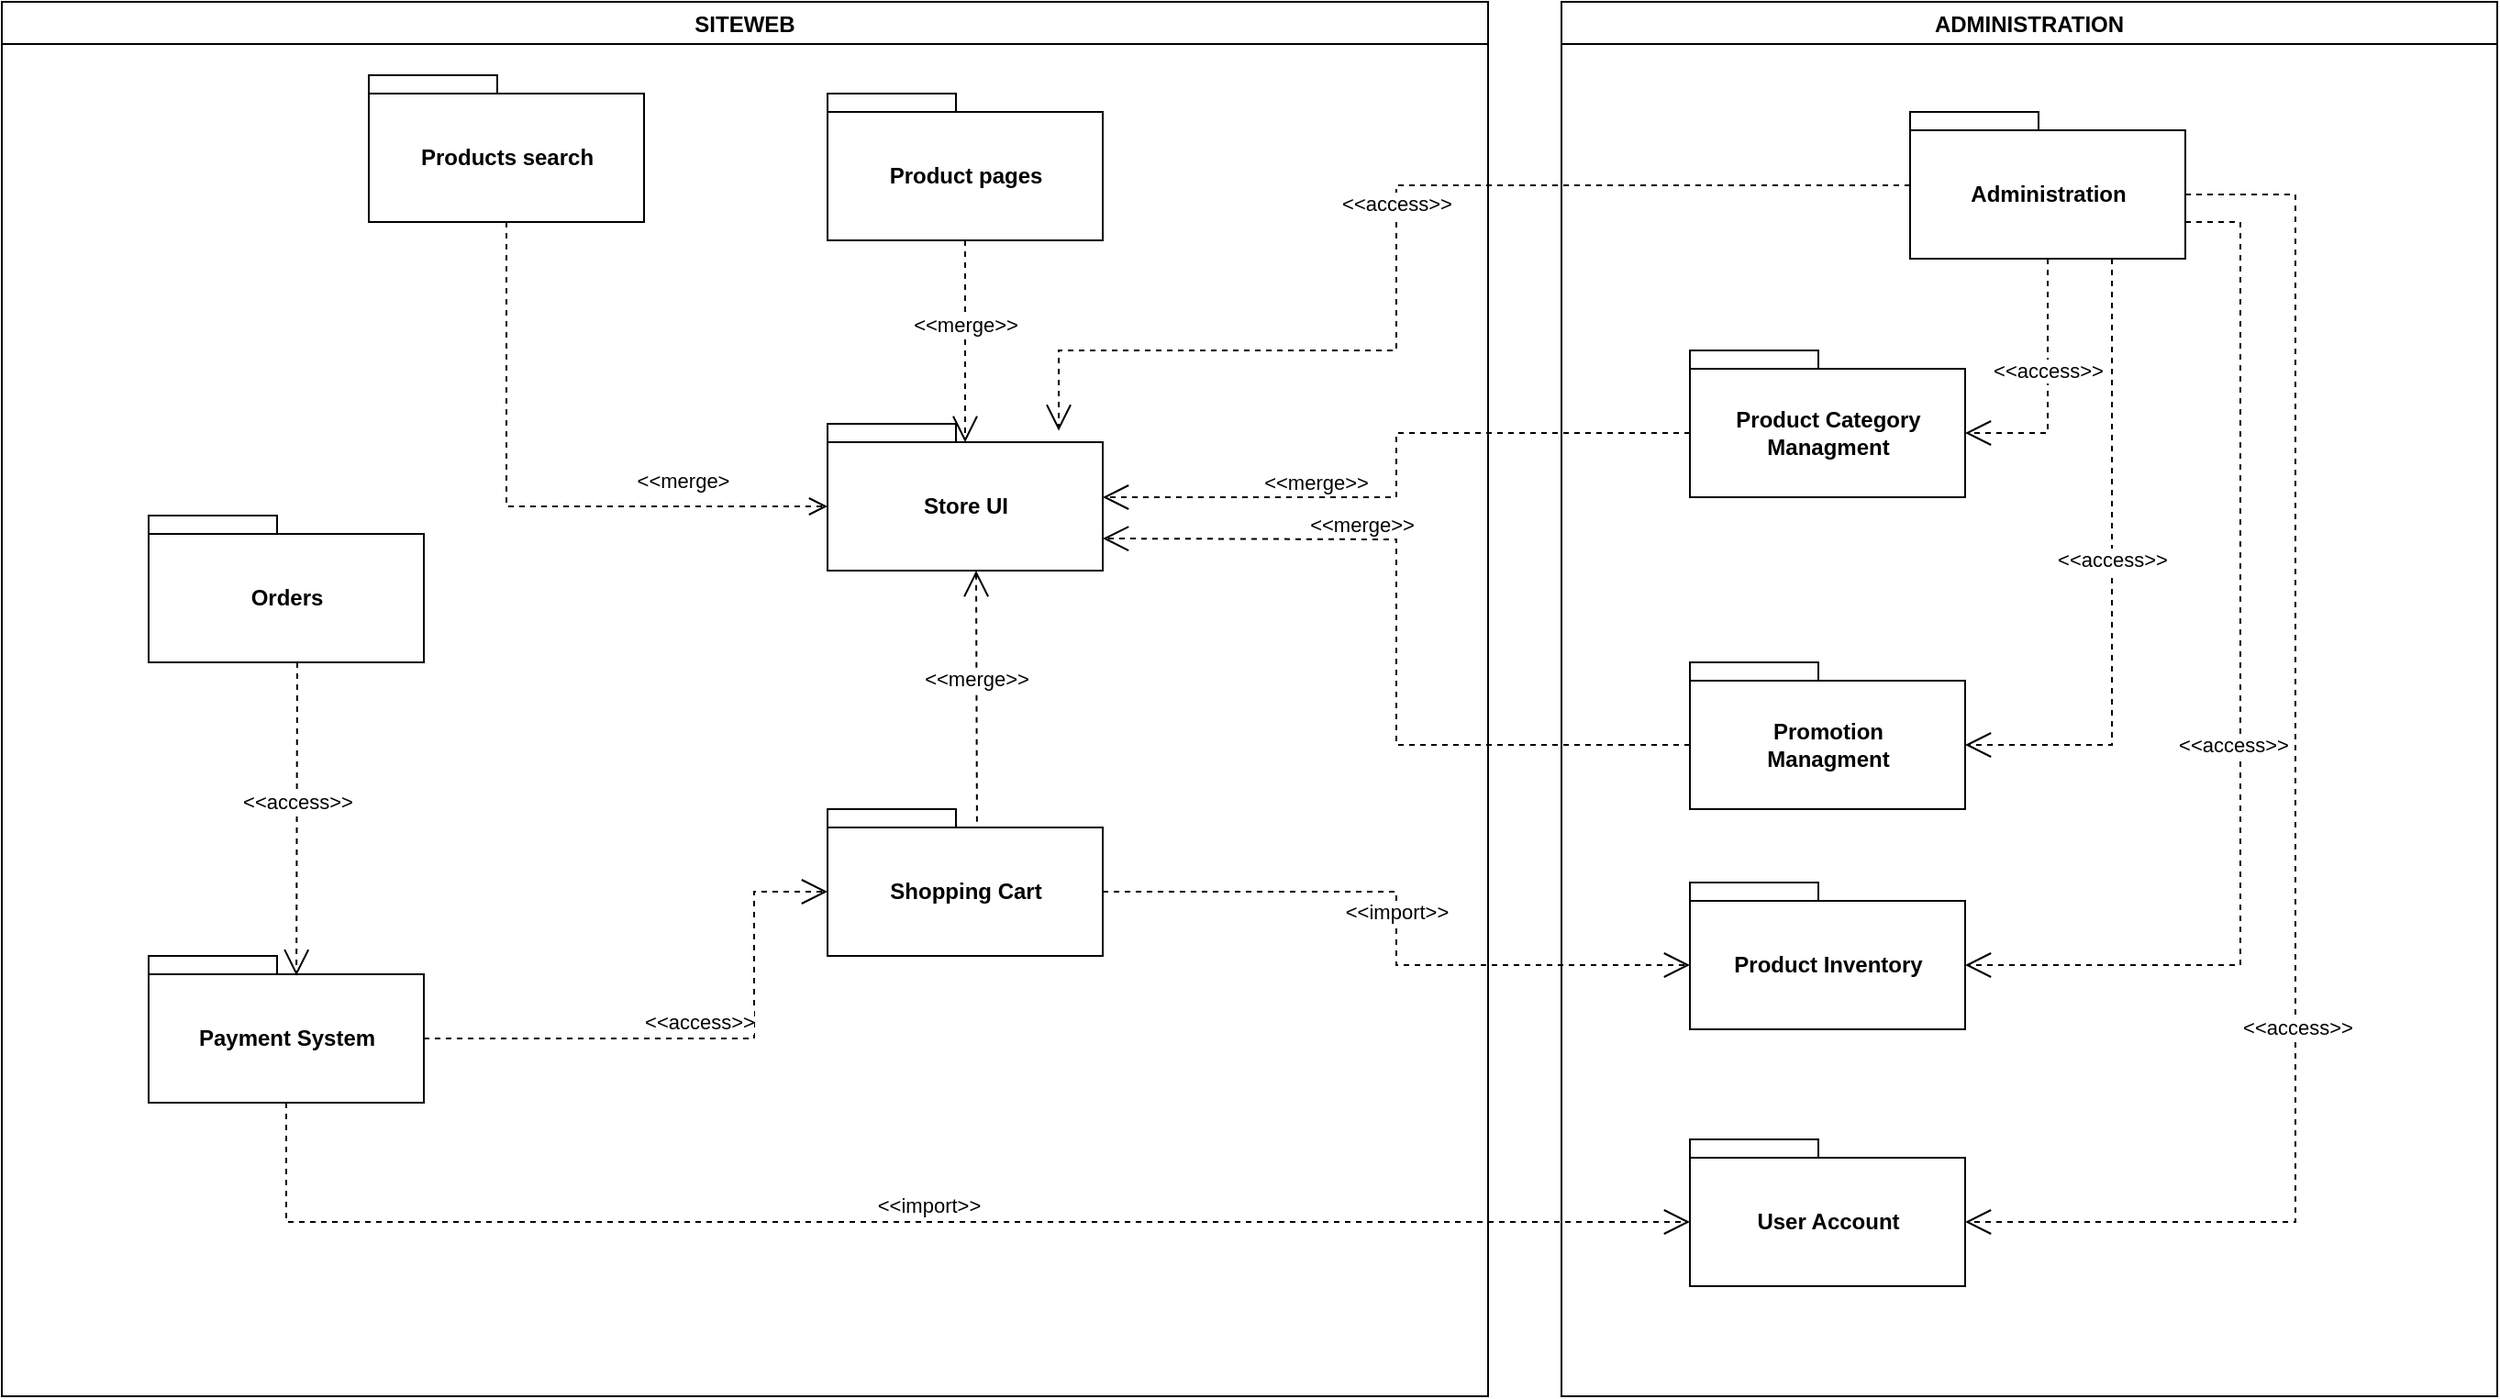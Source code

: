 <mxfile version="17.4.0" type="github">
  <diagram id="H88vbu2F5iCE0-_oEWzY" name="Page-1">
    <mxGraphModel dx="2424" dy="2037" grid="1" gridSize="10" guides="1" tooltips="1" connect="1" arrows="1" fold="1" page="1" pageScale="1" pageWidth="827" pageHeight="1169" math="0" shadow="0">
      <root>
        <mxCell id="0" />
        <mxCell id="1" parent="0" />
        <mxCell id="xVnecakKS6y9IhjQjkrB-11" value="&amp;lt;&amp;lt;import&amp;gt;&amp;gt;" style="edgeStyle=none;html=1;endArrow=open;endSize=12;dashed=1;verticalAlign=bottom;rounded=0;entryX=0;entryY=0;entryDx=0;entryDy=45;entryPerimeter=0;exitX=0.5;exitY=1;exitDx=0;exitDy=0;exitPerimeter=0;" parent="1" source="xVnecakKS6y9IhjQjkrB-2" target="xVnecakKS6y9IhjQjkrB-8" edge="1">
          <mxGeometry width="160" relative="1" as="geometry">
            <mxPoint x="170" y="484" as="sourcePoint" />
            <mxPoint x="220" y="580" as="targetPoint" />
            <Array as="points">
              <mxPoint x="-425" y="625" />
            </Array>
          </mxGeometry>
        </mxCell>
        <mxCell id="xVnecakKS6y9IhjQjkrB-13" value="&amp;lt;&amp;lt;import&amp;gt;&amp;gt;" style="edgeStyle=none;html=1;endArrow=open;endSize=12;dashed=1;verticalAlign=bottom;rounded=0;entryX=0;entryY=0;entryDx=0;entryDy=45;entryPerimeter=0;exitX=0;exitY=0;exitDx=150;exitDy=45;exitPerimeter=0;" parent="1" source="xVnecakKS6y9IhjQjkrB-6" target="xVnecakKS6y9IhjQjkrB-12" edge="1">
          <mxGeometry width="160" relative="1" as="geometry">
            <mxPoint x="270" y="410" as="sourcePoint" />
            <mxPoint x="430" y="410" as="targetPoint" />
            <Array as="points">
              <mxPoint x="180" y="445" />
              <mxPoint x="180" y="485" />
            </Array>
          </mxGeometry>
        </mxCell>
        <mxCell id="xVnecakKS6y9IhjQjkrB-20" value="&amp;lt;&amp;lt;access&amp;gt;&amp;gt;" style="edgeStyle=none;html=1;endArrow=open;endSize=12;dashed=1;verticalAlign=bottom;rounded=0;entryX=0.84;entryY=0.047;entryDx=0;entryDy=0;entryPerimeter=0;" parent="1" target="xVnecakKS6y9IhjQjkrB-14" edge="1">
          <mxGeometry width="160" relative="1" as="geometry">
            <mxPoint x="460" y="60" as="sourcePoint" />
            <mxPoint x="30" y="220" as="targetPoint" />
            <Array as="points">
              <mxPoint x="180" y="60" />
              <mxPoint x="180" y="150" />
              <mxPoint x="-4" y="150" />
            </Array>
          </mxGeometry>
        </mxCell>
        <mxCell id="xVnecakKS6y9IhjQjkrB-22" value="&amp;lt;&amp;lt;merge&amp;gt;&amp;gt;" style="edgeStyle=none;html=1;endArrow=open;endSize=12;dashed=1;verticalAlign=bottom;rounded=0;entryX=0;entryY=0;entryDx=150;entryDy=62.5;entryPerimeter=0;exitX=0;exitY=0;exitDx=0;exitDy=45;exitPerimeter=0;" parent="1" source="xVnecakKS6y9IhjQjkrB-4" target="xVnecakKS6y9IhjQjkrB-14" edge="1">
          <mxGeometry x="0.348" y="1" width="160" relative="1" as="geometry">
            <mxPoint x="434" y="130" as="sourcePoint" />
            <mxPoint x="433.3" y="226" as="targetPoint" />
            <Array as="points">
              <mxPoint x="180" y="365" />
              <mxPoint x="180" y="253" />
            </Array>
            <mxPoint as="offset" />
          </mxGeometry>
        </mxCell>
        <mxCell id="OjAhgf_gLrIJjrnwMmez-1" value="SITEWEB" style="swimlane;" parent="1" vertex="1">
          <mxGeometry x="-580" y="-40" width="810" height="760" as="geometry" />
        </mxCell>
        <mxCell id="xVnecakKS6y9IhjQjkrB-2" value="Payment System" style="shape=folder;fontStyle=1;tabWidth=70;tabHeight=10;tabPosition=left;html=1;boundedLbl=1;" parent="OjAhgf_gLrIJjrnwMmez-1" vertex="1">
          <mxGeometry x="80" y="520" width="150" height="80" as="geometry" />
        </mxCell>
        <mxCell id="xVnecakKS6y9IhjQjkrB-7" value="Orders" style="shape=folder;fontStyle=1;tabWidth=70;tabHeight=10;tabPosition=left;html=1;boundedLbl=1;" parent="OjAhgf_gLrIJjrnwMmez-1" vertex="1">
          <mxGeometry x="80" y="280" width="150" height="80" as="geometry" />
        </mxCell>
        <mxCell id="xVnecakKS6y9IhjQjkrB-9" value="&amp;lt;&amp;lt;access&amp;gt;&amp;gt;" style="edgeStyle=none;html=1;endArrow=open;endSize=12;dashed=1;verticalAlign=bottom;rounded=0;entryX=0.537;entryY=0.134;entryDx=0;entryDy=0;entryPerimeter=0;" parent="OjAhgf_gLrIJjrnwMmez-1" edge="1" target="xVnecakKS6y9IhjQjkrB-2">
          <mxGeometry width="160" relative="1" as="geometry">
            <mxPoint x="161" y="360" as="sourcePoint" />
            <mxPoint x="155" y="520" as="targetPoint" />
            <Array as="points" />
          </mxGeometry>
        </mxCell>
        <mxCell id="xVnecakKS6y9IhjQjkrB-1" value="Products search" style="shape=folder;fontStyle=1;tabWidth=70;tabHeight=10;tabPosition=left;html=1;boundedLbl=1;" parent="OjAhgf_gLrIJjrnwMmez-1" vertex="1">
          <mxGeometry x="200" y="40" width="150" height="80" as="geometry" />
        </mxCell>
        <mxCell id="xVnecakKS6y9IhjQjkrB-5" value="Product pages" style="shape=folder;fontStyle=1;tabWidth=70;tabHeight=10;tabPosition=left;html=1;boundedLbl=1;" parent="OjAhgf_gLrIJjrnwMmez-1" vertex="1">
          <mxGeometry x="450" y="50" width="150" height="80" as="geometry" />
        </mxCell>
        <mxCell id="xVnecakKS6y9IhjQjkrB-6" value="Shopping Cart" style="shape=folder;fontStyle=1;tabWidth=70;tabHeight=10;tabPosition=left;html=1;boundedLbl=1;" parent="OjAhgf_gLrIJjrnwMmez-1" vertex="1">
          <mxGeometry x="450" y="440" width="150" height="80" as="geometry" />
        </mxCell>
        <mxCell id="xVnecakKS6y9IhjQjkrB-14" value="Store UI" style="shape=folder;fontStyle=1;tabWidth=70;tabHeight=10;tabPosition=left;html=1;boundedLbl=1;" parent="OjAhgf_gLrIJjrnwMmez-1" vertex="1">
          <mxGeometry x="450" y="230" width="150" height="80" as="geometry" />
        </mxCell>
        <mxCell id="xVnecakKS6y9IhjQjkrB-15" value="&lt;span style=&quot;background-color: transparent&quot;&gt;&amp;lt;&amp;lt;merge&amp;gt;&lt;/span&gt;" style="endArrow=open;startArrow=none;endFill=0;startFill=0;endSize=8;html=1;verticalAlign=bottom;dashed=1;labelBackgroundColor=none;rounded=0;exitX=0.5;exitY=1;exitDx=0;exitDy=0;exitPerimeter=0;entryX=0;entryY=0;entryDx=0;entryDy=45;entryPerimeter=0;" parent="OjAhgf_gLrIJjrnwMmez-1" source="xVnecakKS6y9IhjQjkrB-1" target="xVnecakKS6y9IhjQjkrB-14" edge="1">
          <mxGeometry x="0.52" y="5" width="160" relative="1" as="geometry">
            <mxPoint x="460" y="260" as="sourcePoint" />
            <mxPoint x="620" y="260" as="targetPoint" />
            <Array as="points">
              <mxPoint x="275" y="275" />
            </Array>
            <mxPoint as="offset" />
          </mxGeometry>
        </mxCell>
        <mxCell id="xVnecakKS6y9IhjQjkrB-16" value="&amp;lt;&amp;lt;merge&amp;gt;&amp;gt;" style="edgeStyle=none;html=1;endArrow=open;endSize=12;dashed=1;verticalAlign=bottom;rounded=0;entryX=0.5;entryY=0.125;entryDx=0;entryDy=0;entryPerimeter=0;exitX=0.5;exitY=1;exitDx=0;exitDy=0;exitPerimeter=0;" parent="OjAhgf_gLrIJjrnwMmez-1" source="xVnecakKS6y9IhjQjkrB-5" target="xVnecakKS6y9IhjQjkrB-14" edge="1">
          <mxGeometry width="160" relative="1" as="geometry">
            <mxPoint x="479" y="120" as="sourcePoint" />
            <mxPoint x="610" y="150" as="targetPoint" />
          </mxGeometry>
        </mxCell>
        <mxCell id="xVnecakKS6y9IhjQjkrB-19" value="&amp;lt;&amp;lt;merge&amp;gt;&amp;gt;" style="edgeStyle=none;html=1;endArrow=open;endSize=12;dashed=1;verticalAlign=bottom;rounded=0;exitX=0.543;exitY=0.086;exitDx=0;exitDy=0;exitPerimeter=0;" parent="OjAhgf_gLrIJjrnwMmez-1" source="xVnecakKS6y9IhjQjkrB-6" edge="1">
          <mxGeometry width="160" relative="1" as="geometry">
            <mxPoint x="465" y="390" as="sourcePoint" />
            <mxPoint x="531" y="310" as="targetPoint" />
          </mxGeometry>
        </mxCell>
        <mxCell id="xVnecakKS6y9IhjQjkrB-10" value="&amp;lt;&amp;lt;access&amp;gt;&amp;gt;" style="edgeStyle=none;html=1;endArrow=open;endSize=12;dashed=1;verticalAlign=bottom;rounded=0;exitX=0;exitY=0;exitDx=150;exitDy=45;exitPerimeter=0;entryX=0;entryY=0;entryDx=0;entryDy=45;entryPerimeter=0;" parent="OjAhgf_gLrIJjrnwMmez-1" source="xVnecakKS6y9IhjQjkrB-2" target="xVnecakKS6y9IhjQjkrB-6" edge="1">
          <mxGeometry width="160" relative="1" as="geometry">
            <mxPoint x="870" y="360" as="sourcePoint" />
            <mxPoint x="1030" y="360" as="targetPoint" />
            <Array as="points">
              <mxPoint x="410" y="565" />
              <mxPoint x="410" y="485" />
            </Array>
          </mxGeometry>
        </mxCell>
        <mxCell id="OjAhgf_gLrIJjrnwMmez-15" value="ADMINISTRATION" style="swimlane;" parent="1" vertex="1">
          <mxGeometry x="270" y="-40" width="510" height="760" as="geometry" />
        </mxCell>
        <mxCell id="xVnecakKS6y9IhjQjkrB-8" value="User Account" style="shape=folder;fontStyle=1;tabWidth=70;tabHeight=10;tabPosition=left;html=1;boundedLbl=1;" parent="OjAhgf_gLrIJjrnwMmez-15" vertex="1">
          <mxGeometry x="70" y="620" width="150" height="80" as="geometry" />
        </mxCell>
        <mxCell id="xVnecakKS6y9IhjQjkrB-12" value="Product Inventory" style="shape=folder;fontStyle=1;tabWidth=70;tabHeight=10;tabPosition=left;html=1;boundedLbl=1;" parent="OjAhgf_gLrIJjrnwMmez-15" vertex="1">
          <mxGeometry x="70" y="480" width="150" height="80" as="geometry" />
        </mxCell>
        <mxCell id="xVnecakKS6y9IhjQjkrB-3" value="Administration" style="shape=folder;fontStyle=1;tabWidth=70;tabHeight=10;tabPosition=left;html=1;boundedLbl=1;" parent="OjAhgf_gLrIJjrnwMmez-15" vertex="1">
          <mxGeometry x="190" y="60" width="150" height="80" as="geometry" />
        </mxCell>
        <mxCell id="xVnecakKS6y9IhjQjkrB-17" value="&amp;lt;&amp;lt;access&amp;gt;&amp;gt;" style="edgeStyle=none;html=1;endArrow=open;endSize=12;dashed=1;verticalAlign=bottom;rounded=0;entryX=0;entryY=0;entryDx=150;entryDy=45;entryPerimeter=0;" parent="OjAhgf_gLrIJjrnwMmez-15" target="xVnecakKS6y9IhjQjkrB-12" edge="1">
          <mxGeometry x="0.107" y="-4" width="160" relative="1" as="geometry">
            <mxPoint x="340" y="120" as="sourcePoint" />
            <mxPoint x="460" y="554" as="targetPoint" />
            <Array as="points">
              <mxPoint x="370" y="120" />
              <mxPoint x="370" y="485" />
              <mxPoint x="370" y="525" />
            </Array>
            <mxPoint as="offset" />
          </mxGeometry>
        </mxCell>
        <mxCell id="xVnecakKS6y9IhjQjkrB-18" value="" style="edgeStyle=none;html=1;endArrow=open;endSize=12;dashed=1;verticalAlign=bottom;rounded=0;exitX=0;exitY=0;exitDx=150;exitDy=45;exitPerimeter=0;entryX=0;entryY=0;entryDx=150;entryDy=45;entryPerimeter=0;" parent="OjAhgf_gLrIJjrnwMmez-15" source="xVnecakKS6y9IhjQjkrB-3" target="xVnecakKS6y9IhjQjkrB-8" edge="1">
          <mxGeometry x="0.059" y="80" width="160" relative="1" as="geometry">
            <mxPoint y="614" as="sourcePoint" />
            <mxPoint x="160" y="614" as="targetPoint" />
            <Array as="points">
              <mxPoint x="400" y="105" />
              <mxPoint x="400" y="665" />
              <mxPoint x="290" y="665" />
            </Array>
            <mxPoint as="offset" />
          </mxGeometry>
        </mxCell>
        <mxCell id="WyrviyDEyEpqWxOpPwF1-1" value="&amp;lt;&amp;lt;access&amp;gt;&amp;gt;" style="edgeLabel;html=1;align=center;verticalAlign=middle;resizable=0;points=[];" vertex="1" connectable="0" parent="xVnecakKS6y9IhjQjkrB-18">
          <mxGeometry x="0.284" y="1" relative="1" as="geometry">
            <mxPoint as="offset" />
          </mxGeometry>
        </mxCell>
        <mxCell id="xVnecakKS6y9IhjQjkrB-4" value="Promotion&lt;br&gt;Managment" style="shape=folder;fontStyle=1;tabWidth=70;tabHeight=10;tabPosition=left;html=1;boundedLbl=1;" parent="OjAhgf_gLrIJjrnwMmez-15" vertex="1">
          <mxGeometry x="70" y="360" width="150" height="80" as="geometry" />
        </mxCell>
        <mxCell id="xVnecakKS6y9IhjQjkrB-21" value="&amp;lt;&amp;lt;access&amp;gt;&amp;gt;" style="edgeStyle=none;html=1;endArrow=open;endSize=12;dashed=1;verticalAlign=bottom;rounded=0;entryX=0;entryY=0;entryDx=150;entryDy=45;entryPerimeter=0;" parent="OjAhgf_gLrIJjrnwMmez-15" target="xVnecakKS6y9IhjQjkrB-4" edge="1">
          <mxGeometry width="160" relative="1" as="geometry">
            <mxPoint x="300" y="140" as="sourcePoint" />
            <mxPoint x="220" y="305" as="targetPoint" />
            <Array as="points">
              <mxPoint x="300" y="405" />
            </Array>
          </mxGeometry>
        </mxCell>
        <mxCell id="WyrviyDEyEpqWxOpPwF1-2" value="Product Category &lt;br&gt;Managment" style="shape=folder;fontStyle=1;tabWidth=70;tabHeight=10;tabPosition=left;html=1;boundedLbl=1;" vertex="1" parent="OjAhgf_gLrIJjrnwMmez-15">
          <mxGeometry x="70" y="190" width="150" height="80" as="geometry" />
        </mxCell>
        <mxCell id="WyrviyDEyEpqWxOpPwF1-3" value="&amp;lt;&amp;lt;access&amp;gt;&amp;gt;" style="edgeStyle=none;html=1;endArrow=open;endSize=12;dashed=1;verticalAlign=bottom;rounded=0;entryX=0;entryY=0;entryDx=150;entryDy=45;entryPerimeter=0;exitX=0.5;exitY=1;exitDx=0;exitDy=0;exitPerimeter=0;" edge="1" parent="OjAhgf_gLrIJjrnwMmez-15" source="xVnecakKS6y9IhjQjkrB-3" target="WyrviyDEyEpqWxOpPwF1-2">
          <mxGeometry width="160" relative="1" as="geometry">
            <mxPoint x="260" y="170" as="sourcePoint" />
            <mxPoint x="230" y="415" as="targetPoint" />
            <Array as="points">
              <mxPoint x="265" y="235" />
            </Array>
          </mxGeometry>
        </mxCell>
        <mxCell id="WyrviyDEyEpqWxOpPwF1-4" value="&amp;lt;&amp;lt;merge&amp;gt;&amp;gt;" style="edgeStyle=none;html=1;endArrow=open;endSize=12;dashed=1;verticalAlign=bottom;rounded=0;exitX=0;exitY=0;exitDx=0;exitDy=45;exitPerimeter=0;" edge="1" parent="1" source="WyrviyDEyEpqWxOpPwF1-2">
          <mxGeometry x="0.348" y="1" width="160" relative="1" as="geometry">
            <mxPoint x="350" y="375" as="sourcePoint" />
            <mxPoint x="20" y="230" as="targetPoint" />
            <Array as="points">
              <mxPoint x="180" y="195" />
              <mxPoint x="180" y="230" />
            </Array>
            <mxPoint as="offset" />
          </mxGeometry>
        </mxCell>
      </root>
    </mxGraphModel>
  </diagram>
</mxfile>
